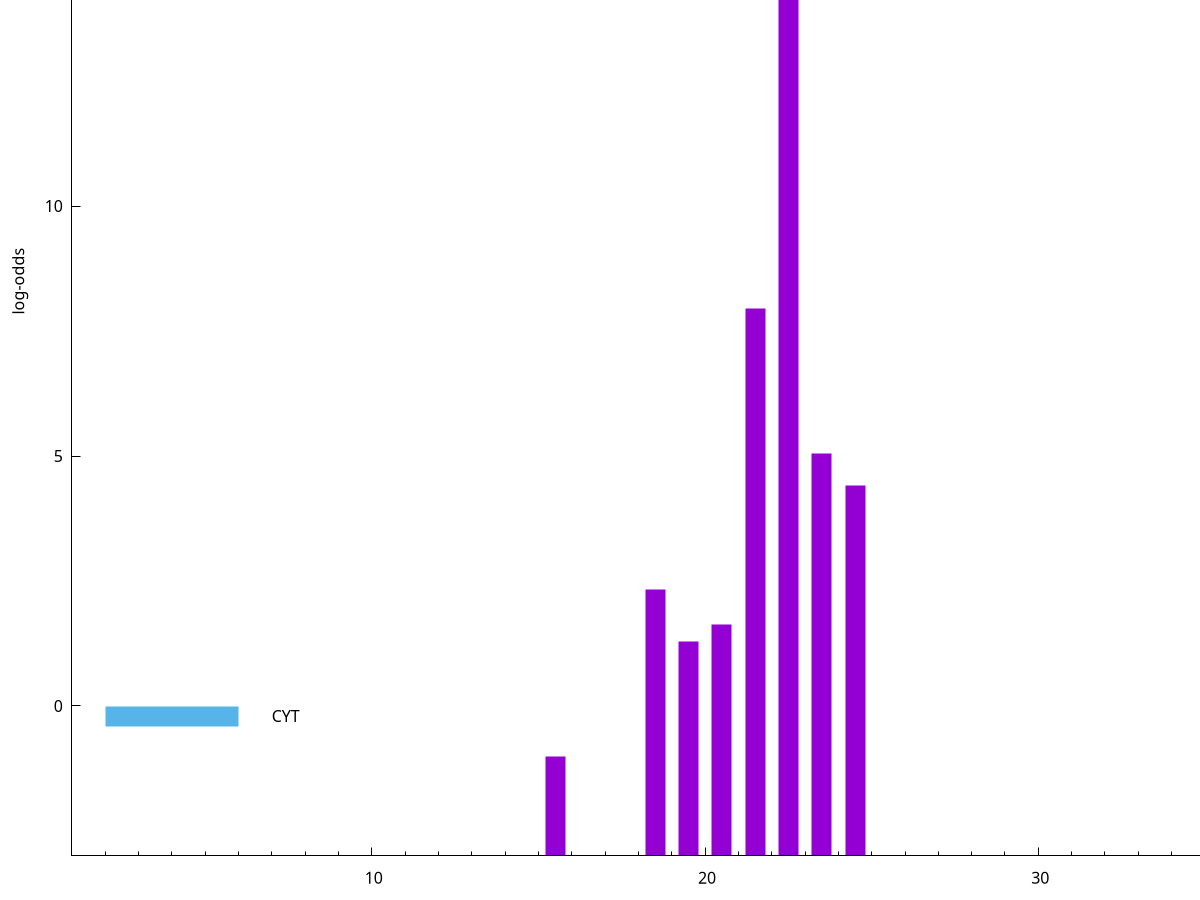 set title "LipoP predictions for SPy_0437"
set size 2., 1.4
set xrange [1:70] 
set mxtics 10
set yrange [-3:20]
set y2range [0:23]
set ylabel "log-odds"
set term postscript eps color solid "Helvetica" 30
set output "SPy_0437.eps"
set arrow from 2,16.303 to 6,16.303 nohead lt 1 lw 20
set label "SpI" at 7,16.303
set arrow from 2,-0.200913 to 6,-0.200913 nohead lt 3 lw 20
set label "CYT" at 7,-0.200913
set arrow from 2,16.303 to 6,16.303 nohead lt 1 lw 20
set label "SpI" at 7,16.303
# NOTE: The scores below are the log-odds scores with the threshold
# NOTE: subtracted (a hack to make gnuplot make the histogram all
# NOTE: look nice).
plot "-" axes x1y2 title "" with impulses lt 1 lw 20
22.500000 19.297400
21.500000 10.949160
23.500000 8.060520
24.500000 7.406410
18.500000 5.324530
20.500000 4.628380
19.500000 4.293290
15.500000 1.994320
e
exit
